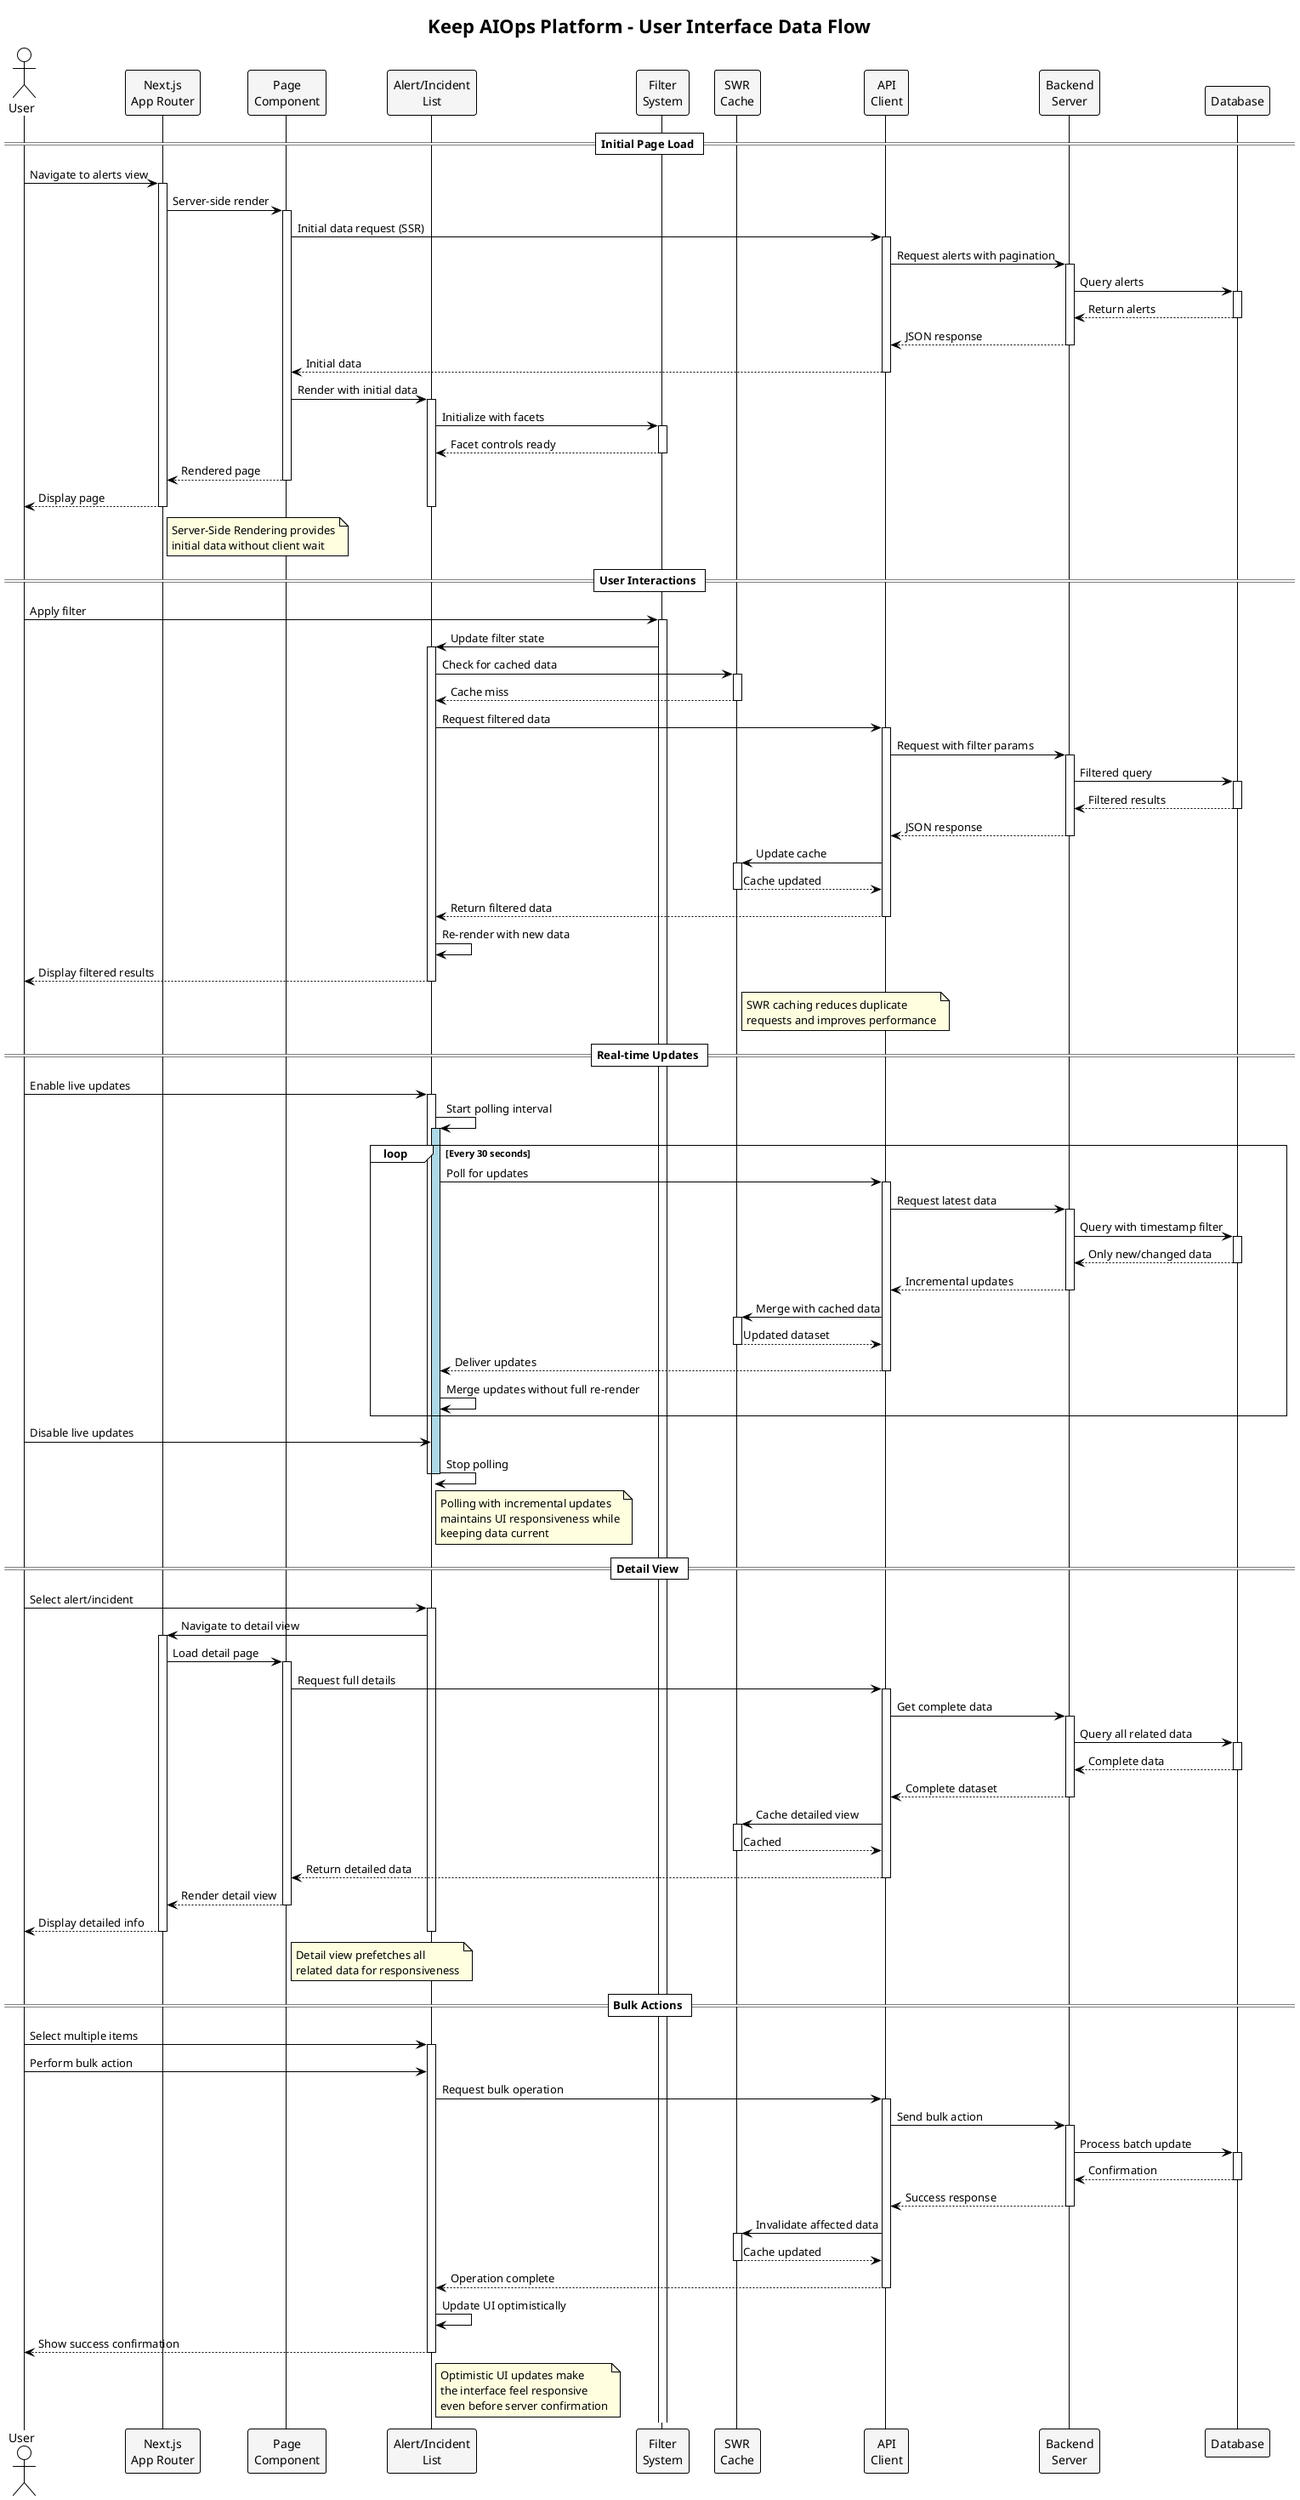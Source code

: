 @startuml User_Interface_Data_Flow

title Keep AIOps Platform - User Interface Data Flow

!theme plain
skinparam SequenceBoxBackgroundColor WhiteSmoke
skinparam SequenceBoxBorderColor Black
skinparam ParticipantBackgroundColor WhiteSmoke
skinparam ParticipantBorderColor Black
skinparam NoteBackgroundColor LightYellow
skinparam NoteBorderColor Black

actor "User" as User
participant "Next.js\nApp Router" as Router
participant "Page\nComponent" as Page
participant "Alert/Incident\nList" as List
participant "Filter\nSystem" as Filter
participant "SWR\nCache" as Cache
participant "API\nClient" as API
participant "Backend\nServer" as Server
participant "Database" as DB

== Initial Page Load ==

User -> Router: Navigate to alerts view
activate Router

Router -> Page: Server-side render
activate Page

Page -> API: Initial data request (SSR)
activate API

API -> Server: Request alerts with pagination
activate Server

Server -> DB: Query alerts
activate DB
DB --> Server: Return alerts
deactivate DB

Server --> API: JSON response
deactivate Server

API --> Page: Initial data
deactivate API

Page -> List: Render with initial data
activate List

List -> Filter: Initialize with facets
activate Filter
Filter --> List: Facet controls ready
deactivate Filter

Page --> Router: Rendered page
deactivate Page

Router --> User: Display page
deactivate Router
deactivate List

note right of Router
  Server-Side Rendering provides
  initial data without client wait
end note

== User Interactions ==

User -> Filter: Apply filter
activate Filter

Filter -> List: Update filter state
activate List

List -> Cache: Check for cached data
activate Cache
Cache --> List: Cache miss
deactivate Cache

List -> API: Request filtered data
activate API

API -> Server: Request with filter params
activate Server

Server -> DB: Filtered query
activate DB
DB --> Server: Filtered results
deactivate DB

Server --> API: JSON response
deactivate Server

API -> Cache: Update cache
activate Cache
Cache --> API: Cache updated
deactivate Cache

API --> List: Return filtered data
deactivate API

List -> List: Re-render with new data
List --> User: Display filtered results
deactivate List

note right of Cache
  SWR caching reduces duplicate 
  requests and improves performance
end note

== Real-time Updates ==

User -> List: Enable live updates
activate List

List -> List: Start polling interval
activate List #lightblue

loop Every 30 seconds
  List -> API: Poll for updates
  activate API
  
  API -> Server: Request latest data
  activate Server
  
  Server -> DB: Query with timestamp filter
  activate DB
  DB --> Server: Only new/changed data
  deactivate DB
  
  Server --> API: Incremental updates
  deactivate Server
  
  API -> Cache: Merge with cached data
  activate Cache
  Cache --> API: Updated dataset
  deactivate Cache
  
  API --> List: Deliver updates
  deactivate API
  
  List -> List: Merge updates without full re-render
end

User -> List: Disable live updates
List -> List: Stop polling
deactivate List #lightblue

deactivate List

note right of List
  Polling with incremental updates
  maintains UI responsiveness while
  keeping data current
end note

== Detail View ==

User -> List: Select alert/incident
activate List

List -> Router: Navigate to detail view
activate Router

Router -> Page: Load detail page
activate Page

Page -> API: Request full details
activate API

API -> Server: Get complete data
activate Server

Server -> DB: Query all related data
activate DB
DB --> Server: Complete data
deactivate DB

Server --> API: Complete dataset
deactivate Server

API -> Cache: Cache detailed view
activate Cache
Cache --> API: Cached
deactivate Cache

API --> Page: Return detailed data
deactivate API

Page --> Router: Render detail view
deactivate Page

Router --> User: Display detailed info
deactivate Router
deactivate List

note right of Page
  Detail view prefetches all 
  related data for responsiveness
end note

== Bulk Actions ==

User -> List: Select multiple items
activate List

User -> List: Perform bulk action
List -> API: Request bulk operation
activate API

API -> Server: Send bulk action
activate Server

Server -> DB: Process batch update
activate DB
DB --> Server: Confirmation
deactivate DB

Server --> API: Success response
deactivate Server

API -> Cache: Invalidate affected data
activate Cache
Cache --> API: Cache updated
deactivate Cache

API --> List: Operation complete
deactivate API

List -> List: Update UI optimistically
List --> User: Show success confirmation
deactivate List

note right of List
  Optimistic UI updates make
  the interface feel responsive
  even before server confirmation
end note

@enduml 